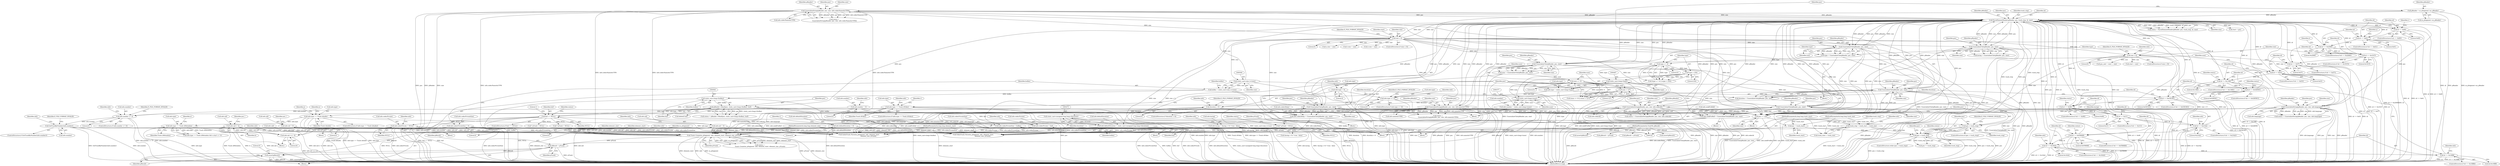 digraph "0_Android_cc274e2abe8b2a6698a5c47d8aa4bb45f1f9538d_57@pointer" {
"1000870" [label="(Call,pResult = pTrack)"];
"1000860" [label="(Call,Track::Create(m_pSegment, info, element_start, element_size, pTrack))"];
"1000578" [label="(Call,info.codecPrivateSize = buflen)"];
"1000562" [label="(Call,static_cast<long>(buflen))"];
"1000537" [label="(Call,buflen = static_cast<size_t>(size))"];
"1000539" [label="(Call,static_cast<size_t>(size))"];
"1000236" [label="(Call,size < 0)"];
"1000223" [label="(Call,ParseElementHeader(pReader, pos, track_stop, id, size))"];
"1000613" [label="(Call,UnserializeUInt(pReader, pos, size))"];
"1000458" [label="(Call,UnserializeUInt(pReader, pos, size))"];
"1000388" [label="(Call,UnserializeUInt(pReader, pos, size))"];
"1000627" [label="(Call,UnserializeUInt(pReader, pos, size))"];
"1000134" [label="(Call,pReader = m_pSegment->m_pReader)"];
"1000503" [label="(Call,UnserializeUInt(pReader, pos, size))"];
"1000592" [label="(Call,UnserializeString(pReader, pos, size, info.codecNameAsUTF8))"];
"1000484" [label="(Call,UnserializeString(pReader, pos, size, info.codecId))"];
"1000418" [label="(Call,UnserializeString(pReader, pos, size, info.nameAsUTF8))"];
"1000438" [label="(Call,UnserializeString(pReader, pos, size, info.language))"];
"1000358" [label="(Call,UnserializeUInt(pReader, pos, size))"];
"1000214" [label="(Call,pos < track_stop)"];
"1000140" [label="(Call,pos = track_start)"];
"1000123" [label="(MethodParameterIn,long long track_start)"];
"1000635" [label="(Call,pos > track_stop)"];
"1000631" [label="(Call,pos += size)"];
"1000299" [label="(Call,size > 8)"];
"1000560" [label="(Call,pReader->Read(pos, static_cast<long>(buflen), buf))"];
"1000551" [label="(Call,buf == NULL)"];
"1000144" [label="(Call,track_stop = track_start + track_size)"];
"1000124" [label="(MethodParameterIn,long long track_size)"];
"1000519" [label="(Call,id == 0x23A2)"];
"1000497" [label="(Call,id == 0x1C)"];
"1000477" [label="(Call,id == 0x06)"];
"1000451" [label="(Call,id == 0x03E383)"];
"1000431" [label="(Call,id == 0x02B59C)"];
"1000411" [label="(Call,id == 0x136E)"];
"1000381" [label="(Call,id == 0x03)"];
"1000351" [label="(Call,id == 0x57)"];
"1000294" [label="(Call,id == 0x33C5)"];
"1000278" [label="(Call,id == 0x2D80)"];
"1000262" [label="(Call,id == 0x61)"];
"1000246" [label="(Call,id == 0x60)"];
"1000585" [label="(Call,id == 0x058688)"];
"1000605" [label="(Call,id == 0x16AA)"];
"1000619" [label="(Call,id == 0x16BB)"];
"1000655" [label="(Call,GetTrackByNumber(info.number))"];
"1000647" [label="(Call,info.number <= 0)"];
"1000372" [label="(Call,info.number = static_cast<long>(num))"];
"1000376" [label="(Call,static_cast<long>(num))"];
"1000364" [label="(Call,num <= 0)"];
"1000356" [label="(Call,num = UnserializeUInt(pReader, pos, size))"];
"1000367" [label="(Call,num > 127)"];
"1000155" [label="(Call,info.number = 0)"];
"1000826" [label="(Call,info.type == Track::kMetadata)"];
"1000744" [label="(Call,info.type == Track::kAudio)"];
"1000680" [label="(Call,info.type == Track::kVideo)"];
"1000662" [label="(Call,info.type <= 0)"];
"1000150" [label="(Call,info.type = 0)"];
"1000402" [label="(Call,info.type = static_cast<long>(type))"];
"1000406" [label="(Call,static_cast<long>(type))"];
"1000397" [label="(Call,type > 254)"];
"1000394" [label="(Call,type <= 0)"];
"1000386" [label="(Call,type = UnserializeUInt(pReader, pos, size))"];
"1000342" [label="(Call,info.uid |= b)"];
"1000337" [label="(Call,info.uid <<= 8)"];
"1000304" [label="(Call,info.uid = 0)"];
"1000526" [label="(Call,info.codecPrivate = NULL)"];
"1000531" [label="(Call,info.codecPrivateSize = 0)"];
"1000160" [label="(Call,info.uid = 0)"];
"1000609" [label="(Call,info.codecDelay = UnserializeUInt(pReader, pos, size))"];
"1000165" [label="(Call,info.defaultDuration = 0)"];
"1000623" [label="(Call,info.seekPreRoll = UnserializeUInt(pReader, pos, size))"];
"1000573" [label="(Call,info.codecPrivate = buf)"];
"1000468" [label="(Call,info.defaultDuration = static_cast<unsigned long long>(duration))"];
"1000472" [label="(Call,static_cast<unsigned long long>(duration))"];
"1000463" [label="(Call,duration < 0)"];
"1000456" [label="(Call,duration = UnserializeUInt(pReader, pos, size))"];
"1000669" [label="(Call,info.lacing = (lacing > 0) ? true : false)"];
"1000125" [label="(MethodParameterIn,long long element_start)"];
"1000126" [label="(MethodParameterIn,long long element_size)"];
"1000854" [label="(Call,* pTrack = NULL)"];
"1000127" [label="(MethodParameterIn,Track*& pResult)"];
"1000873" [label="(Call,assert(pResult))"];
"1000245" [label="(ControlStructure,if (id == 0x60))"];
"1000484" [label="(Call,UnserializeString(pReader, pos, size, info.codecId))"];
"1000639" [label="(Identifier,E_FILE_FORMAT_INVALID)"];
"1000280" [label="(Literal,0x2D80)"];
"1000406" [label="(Call,static_cast<long>(type))"];
"1000830" [label="(Identifier,Track::kMetadata)"];
"1000577" [label="(Identifier,buf)"];
"1000391" [label="(Identifier,size)"];
"1000614" [label="(Identifier,pReader)"];
"1000469" [label="(Call,info.defaultDuration)"];
"1000222" [label="(Identifier,status)"];
"1000582" [label="(Identifier,buflen)"];
"1000436" [label="(Call,status = UnserializeString(pReader, pos, size, info.language))"];
"1000306" [label="(Identifier,info)"];
"1000300" [label="(Identifier,size)"];
"1000382" [label="(Identifier,id)"];
"1000621" [label="(Literal,0x16BB)"];
"1000636" [label="(Identifier,pos)"];
"1000865" [label="(Identifier,pTrack)"];
"1000541" [label="(Identifier,size)"];
"1000681" [label="(Call,info.type)"];
"1000535" [label="(Literal,0)"];
"1000367" [label="(Call,num > 127)"];
"1000456" [label="(Call,duration = UnserializeUInt(pReader, pos, size))"];
"1000574" [label="(Call,info.codecPrivate)"];
"1000364" [label="(Call,num <= 0)"];
"1000167" [label="(Identifier,info)"];
"1000464" [label="(Identifier,duration)"];
"1000363" [label="(Call,(num <= 0) || (num > 127))"];
"1000432" [label="(Identifier,id)"];
"1000164" [label="(Literal,0)"];
"1000411" [label="(Call,id == 0x136E)"];
"1000221" [label="(Call,status = ParseElementHeader(pReader, pos, track_stop, id, size))"];
"1000421" [label="(Identifier,size)"];
"1000662" [label="(Call,info.type <= 0)"];
"1000387" [label="(Identifier,type)"];
"1000354" [label="(Block,)"];
"1000872" [label="(Identifier,pTrack)"];
"1000651" [label="(Literal,0)"];
"1000753" [label="(Identifier,a)"];
"1000825" [label="(Call,info.type == Track::kMetadata && e.start >= 0)"];
"1000622" [label="(Block,)"];
"1000169" [label="(Literal,0)"];
"1000827" [label="(Call,info.type)"];
"1000668" [label="(Identifier,E_FILE_FORMAT_INVALID)"];
"1000450" [label="(ControlStructure,if (id == 0x03E383))"];
"1000458" [label="(Call,UnserializeUInt(pReader, pos, size))"];
"1000861" [label="(Identifier,m_pSegment)"];
"1000472" [label="(Call,static_cast<unsigned long long>(duration))"];
"1000467" [label="(Identifier,E_FILE_FORMAT_INVALID)"];
"1000453" [label="(Literal,0x03E383)"];
"1000431" [label="(Call,id == 0x02B59C)"];
"1000460" [label="(Identifier,pos)"];
"1000578" [label="(Call,info.codecPrivateSize = buflen)"];
"1000543" [label="(Identifier,buflen)"];
"1000433" [label="(Literal,0x02B59C)"];
"1000506" [label="(Identifier,size)"];
"1000859" [label="(Identifier,status)"];
"1000670" [label="(Call,info.lacing)"];
"1000593" [label="(Identifier,pReader)"];
"1000748" [label="(Identifier,Track::kAudio)"];
"1000305" [label="(Call,info.uid)"];
"1000238" [label="(Literal,0)"];
"1000573" [label="(Call,info.codecPrivate = buf)"];
"1000145" [label="(Identifier,track_stop)"];
"1000561" [label="(Identifier,pos)"];
"1000505" [label="(Identifier,pos)"];
"1000152" [label="(Identifier,info)"];
"1000521" [label="(Literal,0x23A2)"];
"1000420" [label="(Identifier,pos)"];
"1000135" [label="(Identifier,pReader)"];
"1000611" [label="(Identifier,info)"];
"1000422" [label="(Call,info.nameAsUTF8)"];
"1000393" [label="(Call,(type <= 0) || (type > 254))"];
"1000655" [label="(Call,GetTrackByNumber(info.number))"];
"1000498" [label="(Identifier,id)"];
"1000360" [label="(Identifier,pos)"];
"1000394" [label="(Call,type <= 0)"];
"1000654" [label="(ControlStructure,if (GetTrackByNumber(info.number)))"];
"1000125" [label="(MethodParameterIn,long long element_start)"];
"1000605" [label="(Call,id == 0x16AA)"];
"1000625" [label="(Identifier,info)"];
"1000154" [label="(Literal,0)"];
"1000550" [label="(ControlStructure,if (buf == NULL))"];
"1000134" [label="(Call,pReader = m_pSegment->m_pReader)"];
"1000390" [label="(Identifier,pos)"];
"1000504" [label="(Identifier,pReader)"];
"1000440" [label="(Identifier,pos)"];
"1000873" [label="(Call,assert(pResult))"];
"1000344" [label="(Identifier,info)"];
"1000591" [label="(Identifier,status)"];
"1000293" [label="(ControlStructure,if (id == 0x33C5))"];
"1000430" [label="(ControlStructure,if (id == 0x02B59C))"];
"1000127" [label="(MethodParameterIn,Track*& pResult)"];
"1000679" [label="(ControlStructure,if (info.type == Track::kVideo))"];
"1000277" [label="(ControlStructure,if (id == 0x2D80))"];
"1000811" [label="(Identifier,a)"];
"1000236" [label="(Call,size < 0)"];
"1000530" [label="(Identifier,NULL)"];
"1000417" [label="(Identifier,status)"];
"1000323" [label="(Block,)"];
"1000503" [label="(Call,UnserializeUInt(pReader, pos, size))"];
"1000141" [label="(Identifier,pos)"];
"1000746" [label="(Identifier,info)"];
"1000399" [label="(Literal,254)"];
"1000826" [label="(Call,info.type == Track::kMetadata)"];
"1000151" [label="(Call,info.type)"];
"1000126" [label="(MethodParameterIn,long long element_size)"];
"1000526" [label="(Call,info.codecPrivate = NULL)"];
"1000451" [label="(Call,id == 0x03E383)"];
"1000240" [label="(Identifier,E_FILE_FORMAT_INVALID)"];
"1000217" [label="(Block,)"];
"1000224" [label="(Identifier,pReader)"];
"1000157" [label="(Identifier,info)"];
"1000457" [label="(Identifier,duration)"];
"1000295" [label="(Identifier,id)"];
"1000225" [label="(Identifier,pos)"];
"1000215" [label="(Identifier,pos)"];
"1000606" [label="(Identifier,id)"];
"1000708" [label="(Call,* pTrack = NULL)"];
"1000727" [label="(Call,assert(pResult))"];
"1000558" [label="(Call,status = pReader->Read(pos, static_cast<long>(buflen), buf))"];
"1000296" [label="(Literal,0x33C5)"];
"1000648" [label="(Call,info.number)"];
"1000264" [label="(Literal,0x61)"];
"1000519" [label="(Call,id == 0x23A2)"];
"1000778" [label="(Call,AudioTrack::Parse(m_pSegment, info, element_start,\n                                          element_size, pTrack))"];
"1000871" [label="(Identifier,pResult)"];
"1000586" [label="(Identifier,id)"];
"1000791" [label="(Call,assert(pResult))"];
"1000388" [label="(Call,UnserializeUInt(pReader, pos, size))"];
"1000124" [label="(MethodParameterIn,long long track_size)"];
"1000653" [label="(Identifier,E_FILE_FORMAT_INVALID)"];
"1000459" [label="(Identifier,pReader)"];
"1000539" [label="(Call,static_cast<size_t>(size))"];
"1000146" [label="(Call,track_start + track_size)"];
"1000607" [label="(Literal,0x16AA)"];
"1000745" [label="(Call,info.type)"];
"1000562" [label="(Call,static_cast<long>(buflen))"];
"1000271" [label="(Call,a.size = size)"];
"1000552" [label="(Identifier,buf)"];
"1000465" [label="(Literal,0)"];
"1000502" [label="(Identifier,lacing)"];
"1000262" [label="(Call,id == 0x61)"];
"1000372" [label="(Call,info.number = static_cast<long>(num))"];
"1000341" [label="(Literal,8)"];
"1000631" [label="(Call,pos += size)"];
"1000462" [label="(ControlStructure,if (duration < 0))"];
"1000173" [label="(Identifier,v)"];
"1000301" [label="(Literal,8)"];
"1000408" [label="(Identifier,type)"];
"1000252" [label="(Identifier,v)"];
"1000684" [label="(Identifier,Track::kVideo)"];
"1000744" [label="(Call,info.type == Track::kAudio)"];
"1000610" [label="(Call,info.codecDelay)"];
"1000441" [label="(Identifier,size)"];
"1000368" [label="(Identifier,num)"];
"1000255" [label="(Call,v.size = size)"];
"1000624" [label="(Call,info.seekPreRoll)"];
"1000263" [label="(Identifier,id)"];
"1000150" [label="(Call,info.type = 0)"];
"1000357" [label="(Identifier,num)"];
"1000478" [label="(Identifier,id)"];
"1000673" [label="(Call,(lacing > 0) ? true : false)"];
"1000161" [label="(Call,info.uid)"];
"1000538" [label="(Identifier,buflen)"];
"1000378" [label="(Identifier,num)"];
"1000297" [label="(Block,)"];
"1000772" [label="(Call,* pTrack = NULL)"];
"1000854" [label="(Call,* pTrack = NULL)"];
"1000689" [label="(Identifier,v)"];
"1000398" [label="(Identifier,type)"];
"1000419" [label="(Identifier,pReader)"];
"1000366" [label="(Literal,0)"];
"1000666" [label="(Literal,0)"];
"1000663" [label="(Call,info.type)"];
"1000438" [label="(Call,UnserializeString(pReader, pos, size, info.language))"];
"1000380" [label="(ControlStructure,if (id == 0x03))"];
"1000228" [label="(Identifier,size)"];
"1000594" [label="(Identifier,pos)"];
"1000361" [label="(Identifier,size)"];
"1000580" [label="(Identifier,info)"];
"1000123" [label="(MethodParameterIn,long long track_start)"];
"1000522" [label="(Block,)"];
"1000531" [label="(Call,info.codecPrivateSize = 0)"];
"1000613" [label="(Call,UnserializeUInt(pReader, pos, size))"];
"1000166" [label="(Call,info.defaultDuration)"];
"1000627" [label="(Call,UnserializeUInt(pReader, pos, size))"];
"1000518" [label="(ControlStructure,if (id == 0x23A2))"];
"1000559" [label="(Identifier,status)"];
"1000373" [label="(Call,info.number)"];
"1000261" [label="(ControlStructure,if (id == 0x61))"];
"1000243" [label="(Identifier,start)"];
"1000532" [label="(Call,info.codecPrivateSize)"];
"1000142" [label="(Identifier,track_start)"];
"1000376" [label="(Call,static_cast<long>(num))"];
"1000140" [label="(Call,pos = track_start)"];
"1000418" [label="(Call,UnserializeString(pReader, pos, size, info.nameAsUTF8))"];
"1000669" [label="(Call,info.lacing = (lacing > 0) ? true : false)"];
"1000468" [label="(Call,info.defaultDuration = static_cast<unsigned long long>(duration))"];
"1000412" [label="(Identifier,id)"];
"1000381" [label="(Call,id == 0x03)"];
"1000346" [label="(Identifier,b)"];
"1000284" [label="(Identifier,e)"];
"1000287" [label="(Call,e.size = size)"];
"1000488" [label="(Call,info.codecId)"];
"1000551" [label="(Call,buf == NULL)"];
"1000235" [label="(ControlStructure,if (size < 0))"];
"1000743" [label="(ControlStructure,if (info.type == Track::kAudio))"];
"1000474" [label="(Identifier,duration)"];
"1000342" [label="(Call,info.uid |= b)"];
"1000634" [label="(ControlStructure,if (pos > track_stop))"];
"1000630" [label="(Identifier,size)"];
"1000268" [label="(Identifier,a)"];
"1000470" [label="(Identifier,info)"];
"1000352" [label="(Identifier,id)"];
"1000311" [label="(Identifier,pos_)"];
"1000609" [label="(Call,info.codecDelay = UnserializeUInt(pReader, pos, size))"];
"1000619" [label="(Call,id == 0x16BB)"];
"1000279" [label="(Identifier,id)"];
"1000395" [label="(Identifier,type)"];
"1000565" [label="(Identifier,buf)"];
"1000628" [label="(Identifier,pReader)"];
"1000642" [label="(Identifier,pos)"];
"1000136" [label="(Call,m_pSegment->m_pReader)"];
"1000553" [label="(Identifier,NULL)"];
"1000314" [label="(Call,pos_end = start + size)"];
"1000661" [label="(ControlStructure,if (info.type <= 0))"];
"1000564" [label="(Identifier,buflen)"];
"1000585" [label="(Call,id == 0x058688)"];
"1000159" [label="(Literal,0)"];
"1000477" [label="(Call,id == 0x06)"];
"1000807" [label="(Block,)"];
"1000855" [label="(Identifier,pTrack)"];
"1000560" [label="(Call,pReader->Read(pos, static_cast<long>(buflen), buf))"];
"1000223" [label="(Call,ParseElementHeader(pReader, pos, track_stop, id, size))"];
"1000524" [label="(Identifier,info)"];
"1000476" [label="(ControlStructure,if (id == 0x06))"];
"1000592" [label="(Call,UnserializeString(pReader, pos, size, info.codecNameAsUTF8))"];
"1000248" [label="(Literal,0x60)"];
"1000877" [label="(MethodReturn,long)"];
"1000486" [label="(Identifier,pos)"];
"1000864" [label="(Identifier,element_size)"];
"1000397" [label="(Call,type > 254)"];
"1000623" [label="(Call,info.seekPreRoll = UnserializeUInt(pReader, pos, size))"];
"1000386" [label="(Call,type = UnserializeUInt(pReader, pos, size))"];
"1000162" [label="(Identifier,info)"];
"1000155" [label="(Call,info.number = 0)"];
"1000870" [label="(Call,pResult = pTrack)"];
"1000664" [label="(Identifier,info)"];
"1000616" [label="(Identifier,size)"];
"1000724" [label="(Call,pResult = pTrack)"];
"1000788" [label="(Call,pResult = pTrack)"];
"1000858" [label="(Call,status =\n Track::Create(m_pSegment, info, element_start, element_size, pTrack))"];
"1000533" [label="(Identifier,info)"];
"1000308" [label="(Literal,0)"];
"1000316" [label="(Call,start + size)"];
"1000353" [label="(Literal,0x57)"];
"1000226" [label="(Identifier,track_stop)"];
"1000629" [label="(Identifier,pos)"];
"1000856" [label="(Identifier,NULL)"];
"1000501" [label="(Call,lacing = UnserializeUInt(pReader, pos, size))"];
"1000461" [label="(Identifier,size)"];
"1000156" [label="(Call,info.number)"];
"1000604" [label="(ControlStructure,if (id == 0x16AA))"];
"1000384" [label="(Block,)"];
"1000482" [label="(Call,status = UnserializeString(pReader, pos, size, info.codecId))"];
"1000303" [label="(Identifier,E_FILE_FORMAT_INVALID)"];
"1000213" [label="(ControlStructure,while (pos < track_stop))"];
"1000618" [label="(ControlStructure,if (id == 0x16BB))"];
"1000682" [label="(Identifier,info)"];
"1000584" [label="(ControlStructure,if (id == 0x058688))"];
"1000656" [label="(Call,info.number)"];
"1000437" [label="(Identifier,status)"];
"1000165" [label="(Call,info.defaultDuration = 0)"];
"1000439" [label="(Identifier,pReader)"];
"1000304" [label="(Call,info.uid = 0)"];
"1000527" [label="(Call,info.codecPrivate)"];
"1000396" [label="(Literal,0)"];
"1000410" [label="(ControlStructure,if (id == 0x136E))"];
"1000278" [label="(Call,id == 0x2D80)"];
"1000537" [label="(Call,buflen = static_cast<size_t>(size))"];
"1000369" [label="(Literal,127)"];
"1000587" [label="(Literal,0x058688)"];
"1000487" [label="(Identifier,size)"];
"1000485" [label="(Identifier,pReader)"];
"1000860" [label="(Call,Track::Create(m_pSegment, info, element_start, element_size, pTrack))"];
"1000463" [label="(Call,duration < 0)"];
"1000876" [label="(Literal,0)"];
"1000356" [label="(Call,num = UnserializeUInt(pReader, pos, size))"];
"1000479" [label="(Literal,0x06)"];
"1000657" [label="(Identifier,info)"];
"1000497" [label="(Call,id == 0x1C)"];
"1000595" [label="(Identifier,size)"];
"1000454" [label="(Block,)"];
"1000294" [label="(Call,id == 0x33C5)"];
"1000863" [label="(Identifier,element_start)"];
"1000620" [label="(Identifier,id)"];
"1000635" [label="(Call,pos > track_stop)"];
"1000499" [label="(Literal,0x1C)"];
"1000647" [label="(Call,info.number <= 0)"];
"1000660" [label="(Identifier,E_FILE_FORMAT_INVALID)"];
"1000299" [label="(Call,size > 8)"];
"1000671" [label="(Identifier,info)"];
"1000714" [label="(Call,VideoTrack::Parse(m_pSegment, info, element_start,\n                                          element_size, pTrack))"];
"1000862" [label="(Identifier,info)"];
"1000569" [label="(Call,delete[] buf)"];
"1000350" [label="(ControlStructure,if (id == 0x57))"];
"1000359" [label="(Identifier,pReader)"];
"1000343" [label="(Call,info.uid)"];
"1000452" [label="(Identifier,id)"];
"1000596" [label="(Call,info.codecNameAsUTF8)"];
"1000237" [label="(Identifier,size)"];
"1000298" [label="(ControlStructure,if (size > 8))"];
"1000483" [label="(Identifier,status)"];
"1000579" [label="(Call,info.codecPrivateSize)"];
"1000646" [label="(ControlStructure,if (info.number <= 0))"];
"1000160" [label="(Call,info.uid = 0)"];
"1000403" [label="(Call,info.type)"];
"1000520" [label="(Identifier,id)"];
"1000128" [label="(Block,)"];
"1000608" [label="(Block,)"];
"1000615" [label="(Identifier,pos)"];
"1000413" [label="(Literal,0x136E)"];
"1000496" [label="(ControlStructure,if (id == 0x1C))"];
"1000641" [label="(Call,pos != track_stop)"];
"1000247" [label="(Identifier,id)"];
"1000358" [label="(Call,UnserializeUInt(pReader, pos, size))"];
"1000338" [label="(Call,info.uid)"];
"1000348" [label="(Identifier,pos_)"];
"1000633" [label="(Identifier,size)"];
"1000144" [label="(Call,track_stop = track_start + track_size)"];
"1000351" [label="(Call,id == 0x57)"];
"1000680" [label="(Call,info.type == Track::kVideo)"];
"1000246" [label="(Call,id == 0x60)"];
"1000590" [label="(Call,status =\n UnserializeString(pReader, pos, size, info.codecNameAsUTF8))"];
"1000874" [label="(Identifier,pResult)"];
"1000365" [label="(Identifier,num)"];
"1000416" [label="(Call,status =\n UnserializeString(pReader, pos, size, info.nameAsUTF8))"];
"1000214" [label="(Call,pos < track_stop)"];
"1000216" [label="(Identifier,track_stop)"];
"1000402" [label="(Call,info.type = static_cast<long>(type))"];
"1000242" [label="(Call,start = pos)"];
"1000556" [label="(Literal,1)"];
"1000383" [label="(Literal,0x03)"];
"1000389" [label="(Identifier,pReader)"];
"1000632" [label="(Identifier,pos)"];
"1000833" [label="(Identifier,e)"];
"1000544" [label="(Block,)"];
"1000637" [label="(Identifier,track_stop)"];
"1000227" [label="(Identifier,id)"];
"1000337" [label="(Call,info.uid <<= 8)"];
"1000442" [label="(Call,info.language)"];
"1000870" -> "1000807"  [label="AST: "];
"1000870" -> "1000872"  [label="CFG: "];
"1000871" -> "1000870"  [label="AST: "];
"1000872" -> "1000870"  [label="AST: "];
"1000874" -> "1000870"  [label="CFG: "];
"1000870" -> "1000877"  [label="DDG: pTrack"];
"1000860" -> "1000870"  [label="DDG: pTrack"];
"1000127" -> "1000870"  [label="DDG: pResult"];
"1000870" -> "1000873"  [label="DDG: pResult"];
"1000860" -> "1000858"  [label="AST: "];
"1000860" -> "1000865"  [label="CFG: "];
"1000861" -> "1000860"  [label="AST: "];
"1000862" -> "1000860"  [label="AST: "];
"1000863" -> "1000860"  [label="AST: "];
"1000864" -> "1000860"  [label="AST: "];
"1000865" -> "1000860"  [label="AST: "];
"1000858" -> "1000860"  [label="CFG: "];
"1000860" -> "1000877"  [label="DDG: pTrack"];
"1000860" -> "1000877"  [label="DDG: element_size"];
"1000860" -> "1000877"  [label="DDG: element_start"];
"1000860" -> "1000877"  [label="DDG: info"];
"1000860" -> "1000877"  [label="DDG: m_pSegment"];
"1000860" -> "1000858"  [label="DDG: pTrack"];
"1000860" -> "1000858"  [label="DDG: element_size"];
"1000860" -> "1000858"  [label="DDG: element_start"];
"1000860" -> "1000858"  [label="DDG: info"];
"1000860" -> "1000858"  [label="DDG: m_pSegment"];
"1000578" -> "1000860"  [label="DDG: info.codecPrivateSize"];
"1000438" -> "1000860"  [label="DDG: info.language"];
"1000655" -> "1000860"  [label="DDG: info.number"];
"1000826" -> "1000860"  [label="DDG: info.type"];
"1000342" -> "1000860"  [label="DDG: info.uid"];
"1000484" -> "1000860"  [label="DDG: info.codecId"];
"1000592" -> "1000860"  [label="DDG: info.codecNameAsUTF8"];
"1000418" -> "1000860"  [label="DDG: info.nameAsUTF8"];
"1000526" -> "1000860"  [label="DDG: info.codecPrivate"];
"1000531" -> "1000860"  [label="DDG: info.codecPrivateSize"];
"1000160" -> "1000860"  [label="DDG: info.uid"];
"1000609" -> "1000860"  [label="DDG: info.codecDelay"];
"1000304" -> "1000860"  [label="DDG: info.uid"];
"1000165" -> "1000860"  [label="DDG: info.defaultDuration"];
"1000623" -> "1000860"  [label="DDG: info.seekPreRoll"];
"1000573" -> "1000860"  [label="DDG: info.codecPrivate"];
"1000468" -> "1000860"  [label="DDG: info.defaultDuration"];
"1000669" -> "1000860"  [label="DDG: info.lacing"];
"1000125" -> "1000860"  [label="DDG: element_start"];
"1000126" -> "1000860"  [label="DDG: element_size"];
"1000854" -> "1000860"  [label="DDG: pTrack"];
"1000578" -> "1000544"  [label="AST: "];
"1000578" -> "1000582"  [label="CFG: "];
"1000579" -> "1000578"  [label="AST: "];
"1000582" -> "1000578"  [label="AST: "];
"1000632" -> "1000578"  [label="CFG: "];
"1000578" -> "1000877"  [label="DDG: info.codecPrivateSize"];
"1000578" -> "1000877"  [label="DDG: buflen"];
"1000562" -> "1000578"  [label="DDG: buflen"];
"1000578" -> "1000714"  [label="DDG: info.codecPrivateSize"];
"1000578" -> "1000778"  [label="DDG: info.codecPrivateSize"];
"1000562" -> "1000560"  [label="AST: "];
"1000562" -> "1000564"  [label="CFG: "];
"1000563" -> "1000562"  [label="AST: "];
"1000564" -> "1000562"  [label="AST: "];
"1000565" -> "1000562"  [label="CFG: "];
"1000562" -> "1000877"  [label="DDG: buflen"];
"1000562" -> "1000560"  [label="DDG: buflen"];
"1000537" -> "1000562"  [label="DDG: buflen"];
"1000537" -> "1000522"  [label="AST: "];
"1000537" -> "1000539"  [label="CFG: "];
"1000538" -> "1000537"  [label="AST: "];
"1000539" -> "1000537"  [label="AST: "];
"1000543" -> "1000537"  [label="CFG: "];
"1000537" -> "1000877"  [label="DDG: static_cast<size_t>(size)"];
"1000537" -> "1000877"  [label="DDG: buflen"];
"1000539" -> "1000537"  [label="DDG: size"];
"1000539" -> "1000541"  [label="CFG: "];
"1000540" -> "1000539"  [label="AST: "];
"1000541" -> "1000539"  [label="AST: "];
"1000539" -> "1000877"  [label="DDG: size"];
"1000539" -> "1000223"  [label="DDG: size"];
"1000236" -> "1000539"  [label="DDG: size"];
"1000539" -> "1000631"  [label="DDG: size"];
"1000236" -> "1000235"  [label="AST: "];
"1000236" -> "1000238"  [label="CFG: "];
"1000237" -> "1000236"  [label="AST: "];
"1000238" -> "1000236"  [label="AST: "];
"1000240" -> "1000236"  [label="CFG: "];
"1000243" -> "1000236"  [label="CFG: "];
"1000236" -> "1000877"  [label="DDG: size"];
"1000236" -> "1000877"  [label="DDG: size < 0"];
"1000236" -> "1000223"  [label="DDG: size"];
"1000223" -> "1000236"  [label="DDG: size"];
"1000236" -> "1000255"  [label="DDG: size"];
"1000236" -> "1000271"  [label="DDG: size"];
"1000236" -> "1000287"  [label="DDG: size"];
"1000236" -> "1000299"  [label="DDG: size"];
"1000236" -> "1000358"  [label="DDG: size"];
"1000236" -> "1000388"  [label="DDG: size"];
"1000236" -> "1000418"  [label="DDG: size"];
"1000236" -> "1000438"  [label="DDG: size"];
"1000236" -> "1000458"  [label="DDG: size"];
"1000236" -> "1000484"  [label="DDG: size"];
"1000236" -> "1000503"  [label="DDG: size"];
"1000236" -> "1000592"  [label="DDG: size"];
"1000236" -> "1000613"  [label="DDG: size"];
"1000236" -> "1000627"  [label="DDG: size"];
"1000236" -> "1000631"  [label="DDG: size"];
"1000223" -> "1000221"  [label="AST: "];
"1000223" -> "1000228"  [label="CFG: "];
"1000224" -> "1000223"  [label="AST: "];
"1000225" -> "1000223"  [label="AST: "];
"1000226" -> "1000223"  [label="AST: "];
"1000227" -> "1000223"  [label="AST: "];
"1000228" -> "1000223"  [label="AST: "];
"1000221" -> "1000223"  [label="CFG: "];
"1000223" -> "1000877"  [label="DDG: pos"];
"1000223" -> "1000877"  [label="DDG: id"];
"1000223" -> "1000877"  [label="DDG: track_stop"];
"1000223" -> "1000877"  [label="DDG: size"];
"1000223" -> "1000877"  [label="DDG: pReader"];
"1000223" -> "1000221"  [label="DDG: size"];
"1000223" -> "1000221"  [label="DDG: pReader"];
"1000223" -> "1000221"  [label="DDG: track_stop"];
"1000223" -> "1000221"  [label="DDG: id"];
"1000223" -> "1000221"  [label="DDG: pos"];
"1000613" -> "1000223"  [label="DDG: pReader"];
"1000613" -> "1000223"  [label="DDG: size"];
"1000458" -> "1000223"  [label="DDG: pReader"];
"1000458" -> "1000223"  [label="DDG: size"];
"1000388" -> "1000223"  [label="DDG: pReader"];
"1000388" -> "1000223"  [label="DDG: size"];
"1000627" -> "1000223"  [label="DDG: pReader"];
"1000627" -> "1000223"  [label="DDG: size"];
"1000134" -> "1000223"  [label="DDG: pReader"];
"1000503" -> "1000223"  [label="DDG: pReader"];
"1000503" -> "1000223"  [label="DDG: size"];
"1000592" -> "1000223"  [label="DDG: pReader"];
"1000592" -> "1000223"  [label="DDG: size"];
"1000484" -> "1000223"  [label="DDG: pReader"];
"1000484" -> "1000223"  [label="DDG: size"];
"1000418" -> "1000223"  [label="DDG: pReader"];
"1000418" -> "1000223"  [label="DDG: size"];
"1000438" -> "1000223"  [label="DDG: pReader"];
"1000438" -> "1000223"  [label="DDG: size"];
"1000358" -> "1000223"  [label="DDG: pReader"];
"1000358" -> "1000223"  [label="DDG: size"];
"1000214" -> "1000223"  [label="DDG: pos"];
"1000214" -> "1000223"  [label="DDG: track_stop"];
"1000519" -> "1000223"  [label="DDG: id"];
"1000497" -> "1000223"  [label="DDG: id"];
"1000411" -> "1000223"  [label="DDG: id"];
"1000585" -> "1000223"  [label="DDG: id"];
"1000431" -> "1000223"  [label="DDG: id"];
"1000294" -> "1000223"  [label="DDG: id"];
"1000381" -> "1000223"  [label="DDG: id"];
"1000351" -> "1000223"  [label="DDG: id"];
"1000605" -> "1000223"  [label="DDG: id"];
"1000477" -> "1000223"  [label="DDG: id"];
"1000278" -> "1000223"  [label="DDG: id"];
"1000262" -> "1000223"  [label="DDG: id"];
"1000451" -> "1000223"  [label="DDG: id"];
"1000246" -> "1000223"  [label="DDG: id"];
"1000619" -> "1000223"  [label="DDG: id"];
"1000299" -> "1000223"  [label="DDG: size"];
"1000223" -> "1000242"  [label="DDG: pos"];
"1000223" -> "1000246"  [label="DDG: id"];
"1000223" -> "1000358"  [label="DDG: pReader"];
"1000223" -> "1000358"  [label="DDG: pos"];
"1000223" -> "1000388"  [label="DDG: pReader"];
"1000223" -> "1000388"  [label="DDG: pos"];
"1000223" -> "1000418"  [label="DDG: pReader"];
"1000223" -> "1000418"  [label="DDG: pos"];
"1000223" -> "1000438"  [label="DDG: pReader"];
"1000223" -> "1000438"  [label="DDG: pos"];
"1000223" -> "1000458"  [label="DDG: pReader"];
"1000223" -> "1000458"  [label="DDG: pos"];
"1000223" -> "1000484"  [label="DDG: pReader"];
"1000223" -> "1000484"  [label="DDG: pos"];
"1000223" -> "1000503"  [label="DDG: pReader"];
"1000223" -> "1000503"  [label="DDG: pos"];
"1000223" -> "1000560"  [label="DDG: pos"];
"1000223" -> "1000592"  [label="DDG: pReader"];
"1000223" -> "1000592"  [label="DDG: pos"];
"1000223" -> "1000613"  [label="DDG: pReader"];
"1000223" -> "1000613"  [label="DDG: pos"];
"1000223" -> "1000627"  [label="DDG: pReader"];
"1000223" -> "1000627"  [label="DDG: pos"];
"1000223" -> "1000631"  [label="DDG: pos"];
"1000223" -> "1000635"  [label="DDG: track_stop"];
"1000613" -> "1000609"  [label="AST: "];
"1000613" -> "1000616"  [label="CFG: "];
"1000614" -> "1000613"  [label="AST: "];
"1000615" -> "1000613"  [label="AST: "];
"1000616" -> "1000613"  [label="AST: "];
"1000609" -> "1000613"  [label="CFG: "];
"1000613" -> "1000877"  [label="DDG: pReader"];
"1000613" -> "1000609"  [label="DDG: pReader"];
"1000613" -> "1000609"  [label="DDG: pos"];
"1000613" -> "1000609"  [label="DDG: size"];
"1000613" -> "1000631"  [label="DDG: size"];
"1000613" -> "1000631"  [label="DDG: pos"];
"1000458" -> "1000456"  [label="AST: "];
"1000458" -> "1000461"  [label="CFG: "];
"1000459" -> "1000458"  [label="AST: "];
"1000460" -> "1000458"  [label="AST: "];
"1000461" -> "1000458"  [label="AST: "];
"1000456" -> "1000458"  [label="CFG: "];
"1000458" -> "1000877"  [label="DDG: size"];
"1000458" -> "1000877"  [label="DDG: pos"];
"1000458" -> "1000877"  [label="DDG: pReader"];
"1000458" -> "1000456"  [label="DDG: pReader"];
"1000458" -> "1000456"  [label="DDG: pos"];
"1000458" -> "1000456"  [label="DDG: size"];
"1000458" -> "1000631"  [label="DDG: size"];
"1000458" -> "1000631"  [label="DDG: pos"];
"1000388" -> "1000386"  [label="AST: "];
"1000388" -> "1000391"  [label="CFG: "];
"1000389" -> "1000388"  [label="AST: "];
"1000390" -> "1000388"  [label="AST: "];
"1000391" -> "1000388"  [label="AST: "];
"1000386" -> "1000388"  [label="CFG: "];
"1000388" -> "1000877"  [label="DDG: pReader"];
"1000388" -> "1000877"  [label="DDG: pos"];
"1000388" -> "1000877"  [label="DDG: size"];
"1000388" -> "1000386"  [label="DDG: pReader"];
"1000388" -> "1000386"  [label="DDG: pos"];
"1000388" -> "1000386"  [label="DDG: size"];
"1000388" -> "1000631"  [label="DDG: size"];
"1000388" -> "1000631"  [label="DDG: pos"];
"1000627" -> "1000623"  [label="AST: "];
"1000627" -> "1000630"  [label="CFG: "];
"1000628" -> "1000627"  [label="AST: "];
"1000629" -> "1000627"  [label="AST: "];
"1000630" -> "1000627"  [label="AST: "];
"1000623" -> "1000627"  [label="CFG: "];
"1000627" -> "1000877"  [label="DDG: pReader"];
"1000627" -> "1000623"  [label="DDG: pReader"];
"1000627" -> "1000623"  [label="DDG: pos"];
"1000627" -> "1000623"  [label="DDG: size"];
"1000627" -> "1000631"  [label="DDG: size"];
"1000627" -> "1000631"  [label="DDG: pos"];
"1000134" -> "1000128"  [label="AST: "];
"1000134" -> "1000136"  [label="CFG: "];
"1000135" -> "1000134"  [label="AST: "];
"1000136" -> "1000134"  [label="AST: "];
"1000141" -> "1000134"  [label="CFG: "];
"1000134" -> "1000877"  [label="DDG: pReader"];
"1000134" -> "1000877"  [label="DDG: m_pSegment->m_pReader"];
"1000503" -> "1000501"  [label="AST: "];
"1000503" -> "1000506"  [label="CFG: "];
"1000504" -> "1000503"  [label="AST: "];
"1000505" -> "1000503"  [label="AST: "];
"1000506" -> "1000503"  [label="AST: "];
"1000501" -> "1000503"  [label="CFG: "];
"1000503" -> "1000877"  [label="DDG: size"];
"1000503" -> "1000877"  [label="DDG: pos"];
"1000503" -> "1000877"  [label="DDG: pReader"];
"1000503" -> "1000501"  [label="DDG: pReader"];
"1000503" -> "1000501"  [label="DDG: pos"];
"1000503" -> "1000501"  [label="DDG: size"];
"1000503" -> "1000631"  [label="DDG: size"];
"1000503" -> "1000631"  [label="DDG: pos"];
"1000592" -> "1000590"  [label="AST: "];
"1000592" -> "1000596"  [label="CFG: "];
"1000593" -> "1000592"  [label="AST: "];
"1000594" -> "1000592"  [label="AST: "];
"1000595" -> "1000592"  [label="AST: "];
"1000596" -> "1000592"  [label="AST: "];
"1000590" -> "1000592"  [label="CFG: "];
"1000592" -> "1000877"  [label="DDG: size"];
"1000592" -> "1000877"  [label="DDG: info.codecNameAsUTF8"];
"1000592" -> "1000877"  [label="DDG: pos"];
"1000592" -> "1000877"  [label="DDG: pReader"];
"1000592" -> "1000590"  [label="DDG: pReader"];
"1000592" -> "1000590"  [label="DDG: pos"];
"1000592" -> "1000590"  [label="DDG: size"];
"1000592" -> "1000590"  [label="DDG: info.codecNameAsUTF8"];
"1000592" -> "1000631"  [label="DDG: size"];
"1000592" -> "1000631"  [label="DDG: pos"];
"1000592" -> "1000714"  [label="DDG: info.codecNameAsUTF8"];
"1000592" -> "1000778"  [label="DDG: info.codecNameAsUTF8"];
"1000484" -> "1000482"  [label="AST: "];
"1000484" -> "1000488"  [label="CFG: "];
"1000485" -> "1000484"  [label="AST: "];
"1000486" -> "1000484"  [label="AST: "];
"1000487" -> "1000484"  [label="AST: "];
"1000488" -> "1000484"  [label="AST: "];
"1000482" -> "1000484"  [label="CFG: "];
"1000484" -> "1000877"  [label="DDG: pos"];
"1000484" -> "1000877"  [label="DDG: info.codecId"];
"1000484" -> "1000877"  [label="DDG: size"];
"1000484" -> "1000877"  [label="DDG: pReader"];
"1000484" -> "1000482"  [label="DDG: pReader"];
"1000484" -> "1000482"  [label="DDG: pos"];
"1000484" -> "1000482"  [label="DDG: size"];
"1000484" -> "1000482"  [label="DDG: info.codecId"];
"1000484" -> "1000631"  [label="DDG: size"];
"1000484" -> "1000631"  [label="DDG: pos"];
"1000484" -> "1000714"  [label="DDG: info.codecId"];
"1000484" -> "1000778"  [label="DDG: info.codecId"];
"1000418" -> "1000416"  [label="AST: "];
"1000418" -> "1000422"  [label="CFG: "];
"1000419" -> "1000418"  [label="AST: "];
"1000420" -> "1000418"  [label="AST: "];
"1000421" -> "1000418"  [label="AST: "];
"1000422" -> "1000418"  [label="AST: "];
"1000416" -> "1000418"  [label="CFG: "];
"1000418" -> "1000877"  [label="DDG: pos"];
"1000418" -> "1000877"  [label="DDG: info.nameAsUTF8"];
"1000418" -> "1000877"  [label="DDG: size"];
"1000418" -> "1000877"  [label="DDG: pReader"];
"1000418" -> "1000416"  [label="DDG: pReader"];
"1000418" -> "1000416"  [label="DDG: pos"];
"1000418" -> "1000416"  [label="DDG: size"];
"1000418" -> "1000416"  [label="DDG: info.nameAsUTF8"];
"1000418" -> "1000631"  [label="DDG: size"];
"1000418" -> "1000631"  [label="DDG: pos"];
"1000418" -> "1000714"  [label="DDG: info.nameAsUTF8"];
"1000418" -> "1000778"  [label="DDG: info.nameAsUTF8"];
"1000438" -> "1000436"  [label="AST: "];
"1000438" -> "1000442"  [label="CFG: "];
"1000439" -> "1000438"  [label="AST: "];
"1000440" -> "1000438"  [label="AST: "];
"1000441" -> "1000438"  [label="AST: "];
"1000442" -> "1000438"  [label="AST: "];
"1000436" -> "1000438"  [label="CFG: "];
"1000438" -> "1000877"  [label="DDG: info.language"];
"1000438" -> "1000877"  [label="DDG: pos"];
"1000438" -> "1000877"  [label="DDG: size"];
"1000438" -> "1000877"  [label="DDG: pReader"];
"1000438" -> "1000436"  [label="DDG: pReader"];
"1000438" -> "1000436"  [label="DDG: pos"];
"1000438" -> "1000436"  [label="DDG: size"];
"1000438" -> "1000436"  [label="DDG: info.language"];
"1000438" -> "1000631"  [label="DDG: size"];
"1000438" -> "1000631"  [label="DDG: pos"];
"1000438" -> "1000714"  [label="DDG: info.language"];
"1000438" -> "1000778"  [label="DDG: info.language"];
"1000358" -> "1000356"  [label="AST: "];
"1000358" -> "1000361"  [label="CFG: "];
"1000359" -> "1000358"  [label="AST: "];
"1000360" -> "1000358"  [label="AST: "];
"1000361" -> "1000358"  [label="AST: "];
"1000356" -> "1000358"  [label="CFG: "];
"1000358" -> "1000877"  [label="DDG: size"];
"1000358" -> "1000877"  [label="DDG: pos"];
"1000358" -> "1000877"  [label="DDG: pReader"];
"1000358" -> "1000356"  [label="DDG: pReader"];
"1000358" -> "1000356"  [label="DDG: pos"];
"1000358" -> "1000356"  [label="DDG: size"];
"1000358" -> "1000631"  [label="DDG: size"];
"1000358" -> "1000631"  [label="DDG: pos"];
"1000214" -> "1000213"  [label="AST: "];
"1000214" -> "1000216"  [label="CFG: "];
"1000215" -> "1000214"  [label="AST: "];
"1000216" -> "1000214"  [label="AST: "];
"1000222" -> "1000214"  [label="CFG: "];
"1000642" -> "1000214"  [label="CFG: "];
"1000214" -> "1000877"  [label="DDG: pos < track_stop"];
"1000140" -> "1000214"  [label="DDG: pos"];
"1000635" -> "1000214"  [label="DDG: pos"];
"1000635" -> "1000214"  [label="DDG: track_stop"];
"1000144" -> "1000214"  [label="DDG: track_stop"];
"1000214" -> "1000641"  [label="DDG: pos"];
"1000214" -> "1000641"  [label="DDG: track_stop"];
"1000140" -> "1000128"  [label="AST: "];
"1000140" -> "1000142"  [label="CFG: "];
"1000141" -> "1000140"  [label="AST: "];
"1000142" -> "1000140"  [label="AST: "];
"1000145" -> "1000140"  [label="CFG: "];
"1000123" -> "1000140"  [label="DDG: track_start"];
"1000123" -> "1000122"  [label="AST: "];
"1000123" -> "1000877"  [label="DDG: track_start"];
"1000123" -> "1000144"  [label="DDG: track_start"];
"1000123" -> "1000146"  [label="DDG: track_start"];
"1000635" -> "1000634"  [label="AST: "];
"1000635" -> "1000637"  [label="CFG: "];
"1000636" -> "1000635"  [label="AST: "];
"1000637" -> "1000635"  [label="AST: "];
"1000215" -> "1000635"  [label="CFG: "];
"1000639" -> "1000635"  [label="CFG: "];
"1000635" -> "1000877"  [label="DDG: track_stop"];
"1000635" -> "1000877"  [label="DDG: pos > track_stop"];
"1000635" -> "1000877"  [label="DDG: pos"];
"1000631" -> "1000635"  [label="DDG: pos"];
"1000631" -> "1000217"  [label="AST: "];
"1000631" -> "1000633"  [label="CFG: "];
"1000632" -> "1000631"  [label="AST: "];
"1000633" -> "1000631"  [label="AST: "];
"1000636" -> "1000631"  [label="CFG: "];
"1000631" -> "1000877"  [label="DDG: size"];
"1000299" -> "1000631"  [label="DDG: size"];
"1000560" -> "1000631"  [label="DDG: pos"];
"1000299" -> "1000298"  [label="AST: "];
"1000299" -> "1000301"  [label="CFG: "];
"1000300" -> "1000299"  [label="AST: "];
"1000301" -> "1000299"  [label="AST: "];
"1000303" -> "1000299"  [label="CFG: "];
"1000306" -> "1000299"  [label="CFG: "];
"1000299" -> "1000877"  [label="DDG: size > 8"];
"1000299" -> "1000877"  [label="DDG: size"];
"1000299" -> "1000314"  [label="DDG: size"];
"1000299" -> "1000316"  [label="DDG: size"];
"1000560" -> "1000558"  [label="AST: "];
"1000560" -> "1000565"  [label="CFG: "];
"1000561" -> "1000560"  [label="AST: "];
"1000565" -> "1000560"  [label="AST: "];
"1000558" -> "1000560"  [label="CFG: "];
"1000560" -> "1000877"  [label="DDG: static_cast<long>(buflen)"];
"1000560" -> "1000877"  [label="DDG: pos"];
"1000560" -> "1000551"  [label="DDG: buf"];
"1000560" -> "1000558"  [label="DDG: pos"];
"1000560" -> "1000558"  [label="DDG: static_cast<long>(buflen)"];
"1000560" -> "1000558"  [label="DDG: buf"];
"1000551" -> "1000560"  [label="DDG: buf"];
"1000560" -> "1000569"  [label="DDG: buf"];
"1000560" -> "1000573"  [label="DDG: buf"];
"1000551" -> "1000550"  [label="AST: "];
"1000551" -> "1000553"  [label="CFG: "];
"1000552" -> "1000551"  [label="AST: "];
"1000553" -> "1000551"  [label="AST: "];
"1000556" -> "1000551"  [label="CFG: "];
"1000559" -> "1000551"  [label="CFG: "];
"1000551" -> "1000877"  [label="DDG: NULL"];
"1000551" -> "1000877"  [label="DDG: buf == NULL"];
"1000551" -> "1000877"  [label="DDG: buf"];
"1000551" -> "1000526"  [label="DDG: NULL"];
"1000551" -> "1000708"  [label="DDG: NULL"];
"1000551" -> "1000772"  [label="DDG: NULL"];
"1000551" -> "1000854"  [label="DDG: NULL"];
"1000144" -> "1000128"  [label="AST: "];
"1000144" -> "1000146"  [label="CFG: "];
"1000145" -> "1000144"  [label="AST: "];
"1000146" -> "1000144"  [label="AST: "];
"1000152" -> "1000144"  [label="CFG: "];
"1000144" -> "1000877"  [label="DDG: track_start + track_size"];
"1000124" -> "1000144"  [label="DDG: track_size"];
"1000124" -> "1000122"  [label="AST: "];
"1000124" -> "1000877"  [label="DDG: track_size"];
"1000124" -> "1000146"  [label="DDG: track_size"];
"1000519" -> "1000518"  [label="AST: "];
"1000519" -> "1000521"  [label="CFG: "];
"1000520" -> "1000519"  [label="AST: "];
"1000521" -> "1000519"  [label="AST: "];
"1000524" -> "1000519"  [label="CFG: "];
"1000586" -> "1000519"  [label="CFG: "];
"1000519" -> "1000877"  [label="DDG: id"];
"1000519" -> "1000877"  [label="DDG: id == 0x23A2"];
"1000497" -> "1000519"  [label="DDG: id"];
"1000519" -> "1000585"  [label="DDG: id"];
"1000497" -> "1000496"  [label="AST: "];
"1000497" -> "1000499"  [label="CFG: "];
"1000498" -> "1000497"  [label="AST: "];
"1000499" -> "1000497"  [label="AST: "];
"1000502" -> "1000497"  [label="CFG: "];
"1000520" -> "1000497"  [label="CFG: "];
"1000497" -> "1000877"  [label="DDG: id"];
"1000497" -> "1000877"  [label="DDG: id == 0x1C"];
"1000477" -> "1000497"  [label="DDG: id"];
"1000477" -> "1000476"  [label="AST: "];
"1000477" -> "1000479"  [label="CFG: "];
"1000478" -> "1000477"  [label="AST: "];
"1000479" -> "1000477"  [label="AST: "];
"1000483" -> "1000477"  [label="CFG: "];
"1000498" -> "1000477"  [label="CFG: "];
"1000477" -> "1000877"  [label="DDG: id == 0x06"];
"1000477" -> "1000877"  [label="DDG: id"];
"1000451" -> "1000477"  [label="DDG: id"];
"1000451" -> "1000450"  [label="AST: "];
"1000451" -> "1000453"  [label="CFG: "];
"1000452" -> "1000451"  [label="AST: "];
"1000453" -> "1000451"  [label="AST: "];
"1000457" -> "1000451"  [label="CFG: "];
"1000478" -> "1000451"  [label="CFG: "];
"1000451" -> "1000877"  [label="DDG: id"];
"1000451" -> "1000877"  [label="DDG: id == 0x03E383"];
"1000431" -> "1000451"  [label="DDG: id"];
"1000431" -> "1000430"  [label="AST: "];
"1000431" -> "1000433"  [label="CFG: "];
"1000432" -> "1000431"  [label="AST: "];
"1000433" -> "1000431"  [label="AST: "];
"1000437" -> "1000431"  [label="CFG: "];
"1000452" -> "1000431"  [label="CFG: "];
"1000431" -> "1000877"  [label="DDG: id"];
"1000431" -> "1000877"  [label="DDG: id == 0x02B59C"];
"1000411" -> "1000431"  [label="DDG: id"];
"1000411" -> "1000410"  [label="AST: "];
"1000411" -> "1000413"  [label="CFG: "];
"1000412" -> "1000411"  [label="AST: "];
"1000413" -> "1000411"  [label="AST: "];
"1000417" -> "1000411"  [label="CFG: "];
"1000432" -> "1000411"  [label="CFG: "];
"1000411" -> "1000877"  [label="DDG: id == 0x136E"];
"1000411" -> "1000877"  [label="DDG: id"];
"1000381" -> "1000411"  [label="DDG: id"];
"1000381" -> "1000380"  [label="AST: "];
"1000381" -> "1000383"  [label="CFG: "];
"1000382" -> "1000381"  [label="AST: "];
"1000383" -> "1000381"  [label="AST: "];
"1000387" -> "1000381"  [label="CFG: "];
"1000412" -> "1000381"  [label="CFG: "];
"1000381" -> "1000877"  [label="DDG: id"];
"1000381" -> "1000877"  [label="DDG: id == 0x03"];
"1000351" -> "1000381"  [label="DDG: id"];
"1000351" -> "1000350"  [label="AST: "];
"1000351" -> "1000353"  [label="CFG: "];
"1000352" -> "1000351"  [label="AST: "];
"1000353" -> "1000351"  [label="AST: "];
"1000357" -> "1000351"  [label="CFG: "];
"1000382" -> "1000351"  [label="CFG: "];
"1000351" -> "1000877"  [label="DDG: id == 0x57"];
"1000351" -> "1000877"  [label="DDG: id"];
"1000294" -> "1000351"  [label="DDG: id"];
"1000294" -> "1000293"  [label="AST: "];
"1000294" -> "1000296"  [label="CFG: "];
"1000295" -> "1000294"  [label="AST: "];
"1000296" -> "1000294"  [label="AST: "];
"1000300" -> "1000294"  [label="CFG: "];
"1000352" -> "1000294"  [label="CFG: "];
"1000294" -> "1000877"  [label="DDG: id == 0x33C5"];
"1000294" -> "1000877"  [label="DDG: id"];
"1000278" -> "1000294"  [label="DDG: id"];
"1000278" -> "1000277"  [label="AST: "];
"1000278" -> "1000280"  [label="CFG: "];
"1000279" -> "1000278"  [label="AST: "];
"1000280" -> "1000278"  [label="AST: "];
"1000284" -> "1000278"  [label="CFG: "];
"1000295" -> "1000278"  [label="CFG: "];
"1000278" -> "1000877"  [label="DDG: id == 0x2D80"];
"1000278" -> "1000877"  [label="DDG: id"];
"1000262" -> "1000278"  [label="DDG: id"];
"1000262" -> "1000261"  [label="AST: "];
"1000262" -> "1000264"  [label="CFG: "];
"1000263" -> "1000262"  [label="AST: "];
"1000264" -> "1000262"  [label="AST: "];
"1000268" -> "1000262"  [label="CFG: "];
"1000279" -> "1000262"  [label="CFG: "];
"1000262" -> "1000877"  [label="DDG: id"];
"1000262" -> "1000877"  [label="DDG: id == 0x61"];
"1000246" -> "1000262"  [label="DDG: id"];
"1000246" -> "1000245"  [label="AST: "];
"1000246" -> "1000248"  [label="CFG: "];
"1000247" -> "1000246"  [label="AST: "];
"1000248" -> "1000246"  [label="AST: "];
"1000252" -> "1000246"  [label="CFG: "];
"1000263" -> "1000246"  [label="CFG: "];
"1000246" -> "1000877"  [label="DDG: id == 0x60"];
"1000246" -> "1000877"  [label="DDG: id"];
"1000585" -> "1000584"  [label="AST: "];
"1000585" -> "1000587"  [label="CFG: "];
"1000586" -> "1000585"  [label="AST: "];
"1000587" -> "1000585"  [label="AST: "];
"1000591" -> "1000585"  [label="CFG: "];
"1000606" -> "1000585"  [label="CFG: "];
"1000585" -> "1000877"  [label="DDG: id"];
"1000585" -> "1000877"  [label="DDG: id == 0x058688"];
"1000585" -> "1000605"  [label="DDG: id"];
"1000605" -> "1000604"  [label="AST: "];
"1000605" -> "1000607"  [label="CFG: "];
"1000606" -> "1000605"  [label="AST: "];
"1000607" -> "1000605"  [label="AST: "];
"1000611" -> "1000605"  [label="CFG: "];
"1000620" -> "1000605"  [label="CFG: "];
"1000605" -> "1000877"  [label="DDG: id == 0x16AA"];
"1000605" -> "1000877"  [label="DDG: id"];
"1000605" -> "1000619"  [label="DDG: id"];
"1000619" -> "1000618"  [label="AST: "];
"1000619" -> "1000621"  [label="CFG: "];
"1000620" -> "1000619"  [label="AST: "];
"1000621" -> "1000619"  [label="AST: "];
"1000625" -> "1000619"  [label="CFG: "];
"1000632" -> "1000619"  [label="CFG: "];
"1000619" -> "1000877"  [label="DDG: id == 0x16BB"];
"1000619" -> "1000877"  [label="DDG: id"];
"1000655" -> "1000654"  [label="AST: "];
"1000655" -> "1000656"  [label="CFG: "];
"1000656" -> "1000655"  [label="AST: "];
"1000660" -> "1000655"  [label="CFG: "];
"1000664" -> "1000655"  [label="CFG: "];
"1000655" -> "1000877"  [label="DDG: info.number"];
"1000655" -> "1000877"  [label="DDG: GetTrackByNumber(info.number)"];
"1000647" -> "1000655"  [label="DDG: info.number"];
"1000655" -> "1000714"  [label="DDG: info.number"];
"1000655" -> "1000778"  [label="DDG: info.number"];
"1000647" -> "1000646"  [label="AST: "];
"1000647" -> "1000651"  [label="CFG: "];
"1000648" -> "1000647"  [label="AST: "];
"1000651" -> "1000647"  [label="AST: "];
"1000653" -> "1000647"  [label="CFG: "];
"1000657" -> "1000647"  [label="CFG: "];
"1000647" -> "1000877"  [label="DDG: info.number <= 0"];
"1000647" -> "1000877"  [label="DDG: info.number"];
"1000372" -> "1000647"  [label="DDG: info.number"];
"1000155" -> "1000647"  [label="DDG: info.number"];
"1000372" -> "1000354"  [label="AST: "];
"1000372" -> "1000376"  [label="CFG: "];
"1000373" -> "1000372"  [label="AST: "];
"1000376" -> "1000372"  [label="AST: "];
"1000632" -> "1000372"  [label="CFG: "];
"1000372" -> "1000877"  [label="DDG: static_cast<long>(num)"];
"1000372" -> "1000877"  [label="DDG: info.number"];
"1000376" -> "1000372"  [label="DDG: num"];
"1000376" -> "1000378"  [label="CFG: "];
"1000377" -> "1000376"  [label="AST: "];
"1000378" -> "1000376"  [label="AST: "];
"1000376" -> "1000877"  [label="DDG: num"];
"1000364" -> "1000376"  [label="DDG: num"];
"1000367" -> "1000376"  [label="DDG: num"];
"1000364" -> "1000363"  [label="AST: "];
"1000364" -> "1000366"  [label="CFG: "];
"1000365" -> "1000364"  [label="AST: "];
"1000366" -> "1000364"  [label="AST: "];
"1000368" -> "1000364"  [label="CFG: "];
"1000363" -> "1000364"  [label="CFG: "];
"1000364" -> "1000877"  [label="DDG: num"];
"1000364" -> "1000363"  [label="DDG: num"];
"1000364" -> "1000363"  [label="DDG: 0"];
"1000356" -> "1000364"  [label="DDG: num"];
"1000364" -> "1000367"  [label="DDG: num"];
"1000356" -> "1000354"  [label="AST: "];
"1000357" -> "1000356"  [label="AST: "];
"1000365" -> "1000356"  [label="CFG: "];
"1000356" -> "1000877"  [label="DDG: UnserializeUInt(pReader, pos, size)"];
"1000367" -> "1000363"  [label="AST: "];
"1000367" -> "1000369"  [label="CFG: "];
"1000368" -> "1000367"  [label="AST: "];
"1000369" -> "1000367"  [label="AST: "];
"1000363" -> "1000367"  [label="CFG: "];
"1000367" -> "1000877"  [label="DDG: num"];
"1000367" -> "1000363"  [label="DDG: num"];
"1000367" -> "1000363"  [label="DDG: 127"];
"1000155" -> "1000128"  [label="AST: "];
"1000155" -> "1000159"  [label="CFG: "];
"1000156" -> "1000155"  [label="AST: "];
"1000159" -> "1000155"  [label="AST: "];
"1000162" -> "1000155"  [label="CFG: "];
"1000155" -> "1000877"  [label="DDG: info.number"];
"1000826" -> "1000825"  [label="AST: "];
"1000826" -> "1000830"  [label="CFG: "];
"1000827" -> "1000826"  [label="AST: "];
"1000830" -> "1000826"  [label="AST: "];
"1000833" -> "1000826"  [label="CFG: "];
"1000825" -> "1000826"  [label="CFG: "];
"1000826" -> "1000877"  [label="DDG: info.type"];
"1000826" -> "1000877"  [label="DDG: Track::kMetadata"];
"1000826" -> "1000825"  [label="DDG: info.type"];
"1000826" -> "1000825"  [label="DDG: Track::kMetadata"];
"1000744" -> "1000826"  [label="DDG: info.type"];
"1000744" -> "1000743"  [label="AST: "];
"1000744" -> "1000748"  [label="CFG: "];
"1000745" -> "1000744"  [label="AST: "];
"1000748" -> "1000744"  [label="AST: "];
"1000753" -> "1000744"  [label="CFG: "];
"1000811" -> "1000744"  [label="CFG: "];
"1000744" -> "1000877"  [label="DDG: Track::kAudio"];
"1000744" -> "1000877"  [label="DDG: info.type == Track::kAudio"];
"1000744" -> "1000877"  [label="DDG: info.type"];
"1000680" -> "1000744"  [label="DDG: info.type"];
"1000744" -> "1000778"  [label="DDG: info.type"];
"1000680" -> "1000679"  [label="AST: "];
"1000680" -> "1000684"  [label="CFG: "];
"1000681" -> "1000680"  [label="AST: "];
"1000684" -> "1000680"  [label="AST: "];
"1000689" -> "1000680"  [label="CFG: "];
"1000746" -> "1000680"  [label="CFG: "];
"1000680" -> "1000877"  [label="DDG: info.type"];
"1000680" -> "1000877"  [label="DDG: Track::kVideo"];
"1000680" -> "1000877"  [label="DDG: info.type == Track::kVideo"];
"1000662" -> "1000680"  [label="DDG: info.type"];
"1000680" -> "1000714"  [label="DDG: info.type"];
"1000662" -> "1000661"  [label="AST: "];
"1000662" -> "1000666"  [label="CFG: "];
"1000663" -> "1000662"  [label="AST: "];
"1000666" -> "1000662"  [label="AST: "];
"1000668" -> "1000662"  [label="CFG: "];
"1000671" -> "1000662"  [label="CFG: "];
"1000662" -> "1000877"  [label="DDG: info.type"];
"1000662" -> "1000877"  [label="DDG: info.type <= 0"];
"1000150" -> "1000662"  [label="DDG: info.type"];
"1000402" -> "1000662"  [label="DDG: info.type"];
"1000150" -> "1000128"  [label="AST: "];
"1000150" -> "1000154"  [label="CFG: "];
"1000151" -> "1000150"  [label="AST: "];
"1000154" -> "1000150"  [label="AST: "];
"1000157" -> "1000150"  [label="CFG: "];
"1000150" -> "1000877"  [label="DDG: info.type"];
"1000402" -> "1000384"  [label="AST: "];
"1000402" -> "1000406"  [label="CFG: "];
"1000403" -> "1000402"  [label="AST: "];
"1000406" -> "1000402"  [label="AST: "];
"1000632" -> "1000402"  [label="CFG: "];
"1000402" -> "1000877"  [label="DDG: info.type"];
"1000402" -> "1000877"  [label="DDG: static_cast<long>(type)"];
"1000406" -> "1000402"  [label="DDG: type"];
"1000406" -> "1000408"  [label="CFG: "];
"1000407" -> "1000406"  [label="AST: "];
"1000408" -> "1000406"  [label="AST: "];
"1000406" -> "1000877"  [label="DDG: type"];
"1000397" -> "1000406"  [label="DDG: type"];
"1000394" -> "1000406"  [label="DDG: type"];
"1000397" -> "1000393"  [label="AST: "];
"1000397" -> "1000399"  [label="CFG: "];
"1000398" -> "1000397"  [label="AST: "];
"1000399" -> "1000397"  [label="AST: "];
"1000393" -> "1000397"  [label="CFG: "];
"1000397" -> "1000877"  [label="DDG: type"];
"1000397" -> "1000393"  [label="DDG: type"];
"1000397" -> "1000393"  [label="DDG: 254"];
"1000394" -> "1000397"  [label="DDG: type"];
"1000394" -> "1000393"  [label="AST: "];
"1000394" -> "1000396"  [label="CFG: "];
"1000395" -> "1000394"  [label="AST: "];
"1000396" -> "1000394"  [label="AST: "];
"1000398" -> "1000394"  [label="CFG: "];
"1000393" -> "1000394"  [label="CFG: "];
"1000394" -> "1000877"  [label="DDG: type"];
"1000394" -> "1000393"  [label="DDG: type"];
"1000394" -> "1000393"  [label="DDG: 0"];
"1000386" -> "1000394"  [label="DDG: type"];
"1000386" -> "1000384"  [label="AST: "];
"1000387" -> "1000386"  [label="AST: "];
"1000395" -> "1000386"  [label="CFG: "];
"1000386" -> "1000877"  [label="DDG: UnserializeUInt(pReader, pos, size)"];
"1000342" -> "1000323"  [label="AST: "];
"1000342" -> "1000346"  [label="CFG: "];
"1000343" -> "1000342"  [label="AST: "];
"1000346" -> "1000342"  [label="AST: "];
"1000348" -> "1000342"  [label="CFG: "];
"1000342" -> "1000877"  [label="DDG: info.uid"];
"1000342" -> "1000877"  [label="DDG: info.uid |= b"];
"1000342" -> "1000877"  [label="DDG: b"];
"1000342" -> "1000337"  [label="DDG: info.uid"];
"1000337" -> "1000342"  [label="DDG: info.uid"];
"1000342" -> "1000714"  [label="DDG: info.uid"];
"1000342" -> "1000778"  [label="DDG: info.uid"];
"1000337" -> "1000323"  [label="AST: "];
"1000337" -> "1000341"  [label="CFG: "];
"1000338" -> "1000337"  [label="AST: "];
"1000341" -> "1000337"  [label="AST: "];
"1000344" -> "1000337"  [label="CFG: "];
"1000337" -> "1000877"  [label="DDG: info.uid <<= 8"];
"1000304" -> "1000337"  [label="DDG: info.uid"];
"1000304" -> "1000297"  [label="AST: "];
"1000304" -> "1000308"  [label="CFG: "];
"1000305" -> "1000304"  [label="AST: "];
"1000308" -> "1000304"  [label="AST: "];
"1000311" -> "1000304"  [label="CFG: "];
"1000304" -> "1000877"  [label="DDG: info.uid"];
"1000304" -> "1000714"  [label="DDG: info.uid"];
"1000304" -> "1000778"  [label="DDG: info.uid"];
"1000526" -> "1000522"  [label="AST: "];
"1000526" -> "1000530"  [label="CFG: "];
"1000527" -> "1000526"  [label="AST: "];
"1000530" -> "1000526"  [label="AST: "];
"1000533" -> "1000526"  [label="CFG: "];
"1000526" -> "1000877"  [label="DDG: NULL"];
"1000526" -> "1000877"  [label="DDG: info.codecPrivate"];
"1000526" -> "1000714"  [label="DDG: info.codecPrivate"];
"1000526" -> "1000778"  [label="DDG: info.codecPrivate"];
"1000531" -> "1000522"  [label="AST: "];
"1000531" -> "1000535"  [label="CFG: "];
"1000532" -> "1000531"  [label="AST: "];
"1000535" -> "1000531"  [label="AST: "];
"1000538" -> "1000531"  [label="CFG: "];
"1000531" -> "1000877"  [label="DDG: info.codecPrivateSize"];
"1000531" -> "1000714"  [label="DDG: info.codecPrivateSize"];
"1000531" -> "1000778"  [label="DDG: info.codecPrivateSize"];
"1000160" -> "1000128"  [label="AST: "];
"1000160" -> "1000164"  [label="CFG: "];
"1000161" -> "1000160"  [label="AST: "];
"1000164" -> "1000160"  [label="AST: "];
"1000167" -> "1000160"  [label="CFG: "];
"1000160" -> "1000877"  [label="DDG: info.uid"];
"1000160" -> "1000714"  [label="DDG: info.uid"];
"1000160" -> "1000778"  [label="DDG: info.uid"];
"1000609" -> "1000608"  [label="AST: "];
"1000610" -> "1000609"  [label="AST: "];
"1000632" -> "1000609"  [label="CFG: "];
"1000609" -> "1000877"  [label="DDG: UnserializeUInt(pReader, pos, size)"];
"1000609" -> "1000877"  [label="DDG: info.codecDelay"];
"1000609" -> "1000714"  [label="DDG: info.codecDelay"];
"1000609" -> "1000778"  [label="DDG: info.codecDelay"];
"1000165" -> "1000128"  [label="AST: "];
"1000165" -> "1000169"  [label="CFG: "];
"1000166" -> "1000165"  [label="AST: "];
"1000169" -> "1000165"  [label="AST: "];
"1000173" -> "1000165"  [label="CFG: "];
"1000165" -> "1000877"  [label="DDG: info.defaultDuration"];
"1000165" -> "1000714"  [label="DDG: info.defaultDuration"];
"1000165" -> "1000778"  [label="DDG: info.defaultDuration"];
"1000623" -> "1000622"  [label="AST: "];
"1000624" -> "1000623"  [label="AST: "];
"1000632" -> "1000623"  [label="CFG: "];
"1000623" -> "1000877"  [label="DDG: info.seekPreRoll"];
"1000623" -> "1000877"  [label="DDG: UnserializeUInt(pReader, pos, size)"];
"1000623" -> "1000714"  [label="DDG: info.seekPreRoll"];
"1000623" -> "1000778"  [label="DDG: info.seekPreRoll"];
"1000573" -> "1000544"  [label="AST: "];
"1000573" -> "1000577"  [label="CFG: "];
"1000574" -> "1000573"  [label="AST: "];
"1000577" -> "1000573"  [label="AST: "];
"1000580" -> "1000573"  [label="CFG: "];
"1000573" -> "1000877"  [label="DDG: buf"];
"1000573" -> "1000877"  [label="DDG: info.codecPrivate"];
"1000573" -> "1000714"  [label="DDG: info.codecPrivate"];
"1000573" -> "1000778"  [label="DDG: info.codecPrivate"];
"1000468" -> "1000454"  [label="AST: "];
"1000468" -> "1000472"  [label="CFG: "];
"1000469" -> "1000468"  [label="AST: "];
"1000472" -> "1000468"  [label="AST: "];
"1000632" -> "1000468"  [label="CFG: "];
"1000468" -> "1000877"  [label="DDG: static_cast<unsigned long long>(duration)"];
"1000468" -> "1000877"  [label="DDG: info.defaultDuration"];
"1000472" -> "1000468"  [label="DDG: duration"];
"1000468" -> "1000714"  [label="DDG: info.defaultDuration"];
"1000468" -> "1000778"  [label="DDG: info.defaultDuration"];
"1000472" -> "1000474"  [label="CFG: "];
"1000473" -> "1000472"  [label="AST: "];
"1000474" -> "1000472"  [label="AST: "];
"1000472" -> "1000877"  [label="DDG: duration"];
"1000463" -> "1000472"  [label="DDG: duration"];
"1000463" -> "1000462"  [label="AST: "];
"1000463" -> "1000465"  [label="CFG: "];
"1000464" -> "1000463"  [label="AST: "];
"1000465" -> "1000463"  [label="AST: "];
"1000467" -> "1000463"  [label="CFG: "];
"1000470" -> "1000463"  [label="CFG: "];
"1000463" -> "1000877"  [label="DDG: duration < 0"];
"1000463" -> "1000877"  [label="DDG: duration"];
"1000456" -> "1000463"  [label="DDG: duration"];
"1000456" -> "1000454"  [label="AST: "];
"1000457" -> "1000456"  [label="AST: "];
"1000464" -> "1000456"  [label="CFG: "];
"1000456" -> "1000877"  [label="DDG: UnserializeUInt(pReader, pos, size)"];
"1000669" -> "1000128"  [label="AST: "];
"1000669" -> "1000673"  [label="CFG: "];
"1000670" -> "1000669"  [label="AST: "];
"1000673" -> "1000669"  [label="AST: "];
"1000682" -> "1000669"  [label="CFG: "];
"1000669" -> "1000877"  [label="DDG: info.lacing"];
"1000669" -> "1000877"  [label="DDG: (lacing > 0) ? true : false"];
"1000669" -> "1000714"  [label="DDG: info.lacing"];
"1000669" -> "1000778"  [label="DDG: info.lacing"];
"1000125" -> "1000122"  [label="AST: "];
"1000125" -> "1000877"  [label="DDG: element_start"];
"1000125" -> "1000714"  [label="DDG: element_start"];
"1000125" -> "1000778"  [label="DDG: element_start"];
"1000126" -> "1000122"  [label="AST: "];
"1000126" -> "1000877"  [label="DDG: element_size"];
"1000126" -> "1000714"  [label="DDG: element_size"];
"1000126" -> "1000778"  [label="DDG: element_size"];
"1000854" -> "1000807"  [label="AST: "];
"1000854" -> "1000856"  [label="CFG: "];
"1000855" -> "1000854"  [label="AST: "];
"1000856" -> "1000854"  [label="AST: "];
"1000859" -> "1000854"  [label="CFG: "];
"1000854" -> "1000877"  [label="DDG: NULL"];
"1000127" -> "1000122"  [label="AST: "];
"1000127" -> "1000877"  [label="DDG: pResult"];
"1000127" -> "1000724"  [label="DDG: pResult"];
"1000127" -> "1000727"  [label="DDG: pResult"];
"1000127" -> "1000788"  [label="DDG: pResult"];
"1000127" -> "1000791"  [label="DDG: pResult"];
"1000127" -> "1000873"  [label="DDG: pResult"];
"1000873" -> "1000807"  [label="AST: "];
"1000873" -> "1000874"  [label="CFG: "];
"1000874" -> "1000873"  [label="AST: "];
"1000876" -> "1000873"  [label="CFG: "];
"1000873" -> "1000877"  [label="DDG: pResult"];
"1000873" -> "1000877"  [label="DDG: assert(pResult)"];
}
